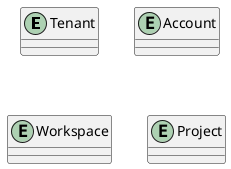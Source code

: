 @startuml "entities"

entity Tenant {}
entity Account {}
entity Workspace {}
entity Project {}

@enduml